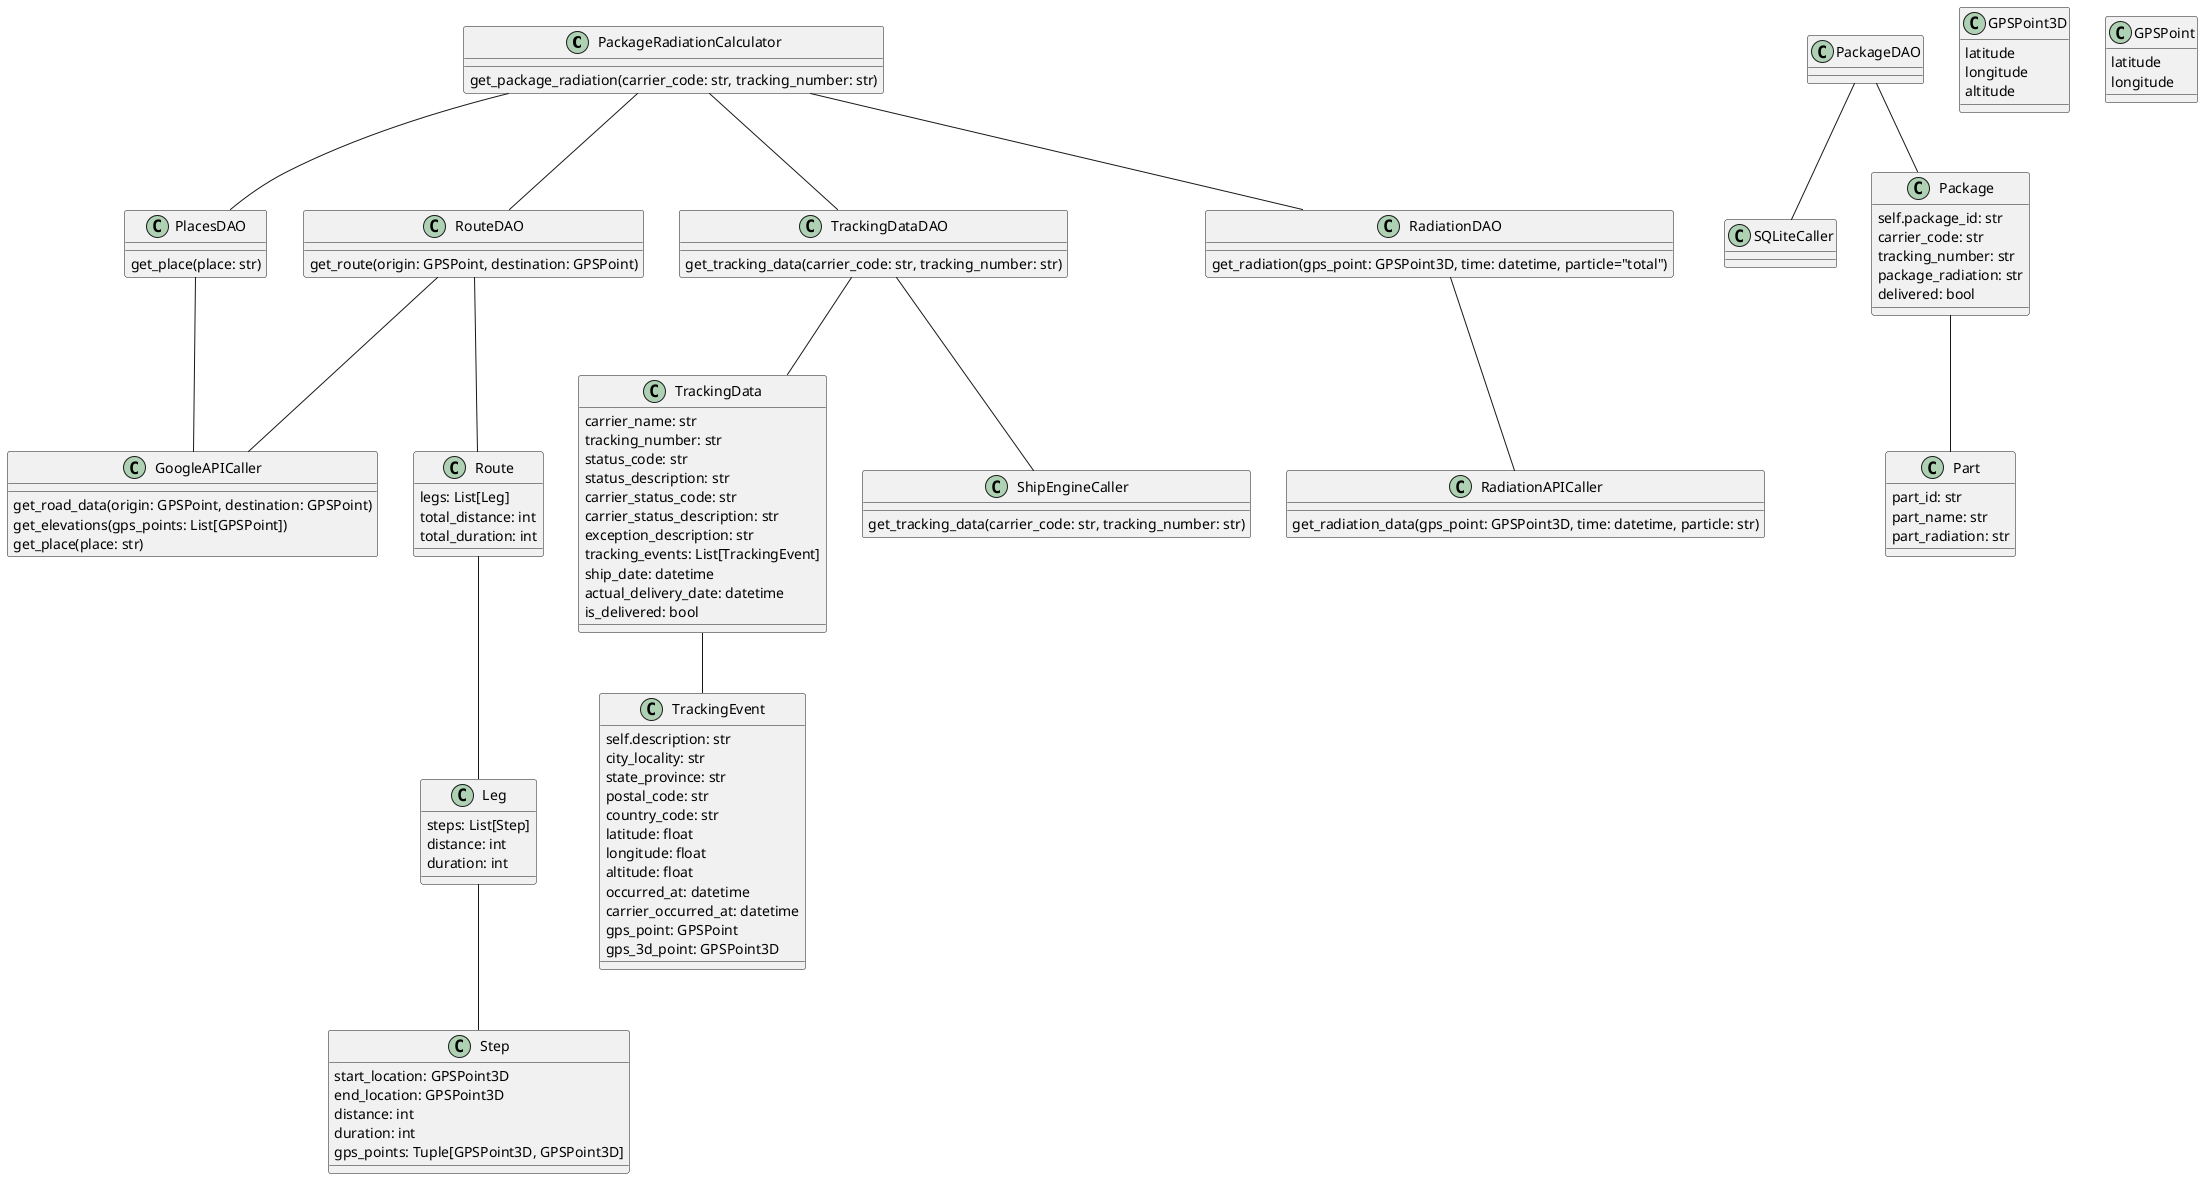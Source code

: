 @startuml

class PackageRadiationCalculator {
    get_package_radiation(carrier_code: str, tracking_number: str)
}

class RouteDAO {
   get_route(origin: GPSPoint, destination: GPSPoint)
}

class PlacesDAO {
    get_place(place: str)
}

class GoogleAPICaller {
    get_road_data(origin: GPSPoint, destination: GPSPoint)
    get_elevations(gps_points: List[GPSPoint])
    get_place(place: str)
}

class Route {
    legs: List[Leg]
    total_distance: int
    total_duration: int
}

class Leg {
    steps: List[Step]
    distance: int
    duration: int
}

class Step {
    start_location: GPSPoint3D
    end_location: GPSPoint3D
    distance: int
    duration: int
    gps_points: Tuple[GPSPoint3D, GPSPoint3D]
}

class TrackingDataDAO {
    get_tracking_data(carrier_code: str, tracking_number: str)
}

class TrackingData {
    carrier_name: str
    tracking_number: str
    status_code: str
    status_description: str
    carrier_status_code: str
    carrier_status_description: str
    exception_description: str
    tracking_events: List[TrackingEvent]
    ship_date: datetime
    actual_delivery_date: datetime
    is_delivered: bool
}

class TrackingEvent {
    self.description: str
    city_locality: str
    state_province: str
    postal_code: str
    country_code: str
    latitude: float
    longitude: float
    altitude: float
    occurred_at: datetime
    carrier_occurred_at: datetime
    gps_point: GPSPoint
    gps_3d_point: GPSPoint3D
}

class ShipEngineCaller {
    get_tracking_data(carrier_code: str, tracking_number: str)
}

class RadiationDAO {
    get_radiation(gps_point: GPSPoint3D, time: datetime, particle="total")
}

class RadiationAPICaller {
    get_radiation_data(gps_point: GPSPoint3D, time: datetime, particle: str)
}

class PackageDAO {

}

class SQLiteCaller {

}

class Package {
    self.package_id: str
    carrier_code: str
    tracking_number: str
    package_radiation: str
    delivered: bool
}

class Part {
    part_id: str
    part_name: str
    part_radiation: str
}

class GPSPoint3D {
    latitude
    longitude
    altitude
}

class GPSPoint {
    latitude
    longitude
}

PackageRadiationCalculator -down- RouteDAO
RouteDAO -down- GoogleAPICaller
RouteDAO -down- Route
Route -down- Leg
Leg -down- Step
PackageRadiationCalculator -down- PlacesDAO
PlacesDAO -down- GoogleAPICaller
PackageRadiationCalculator -down- TrackingDataDAO
TrackingDataDAO -down- ShipEngineCaller
TrackingDataDAO -down- TrackingData
TrackingData -down- TrackingEvent
PackageRadiationCalculator -down- RadiationDAO
RadiationDAO -down- RadiationAPICaller
PackageDAO -down- SQLiteCaller
PackageDAO -down- Package
Package -down- Part


@enduml